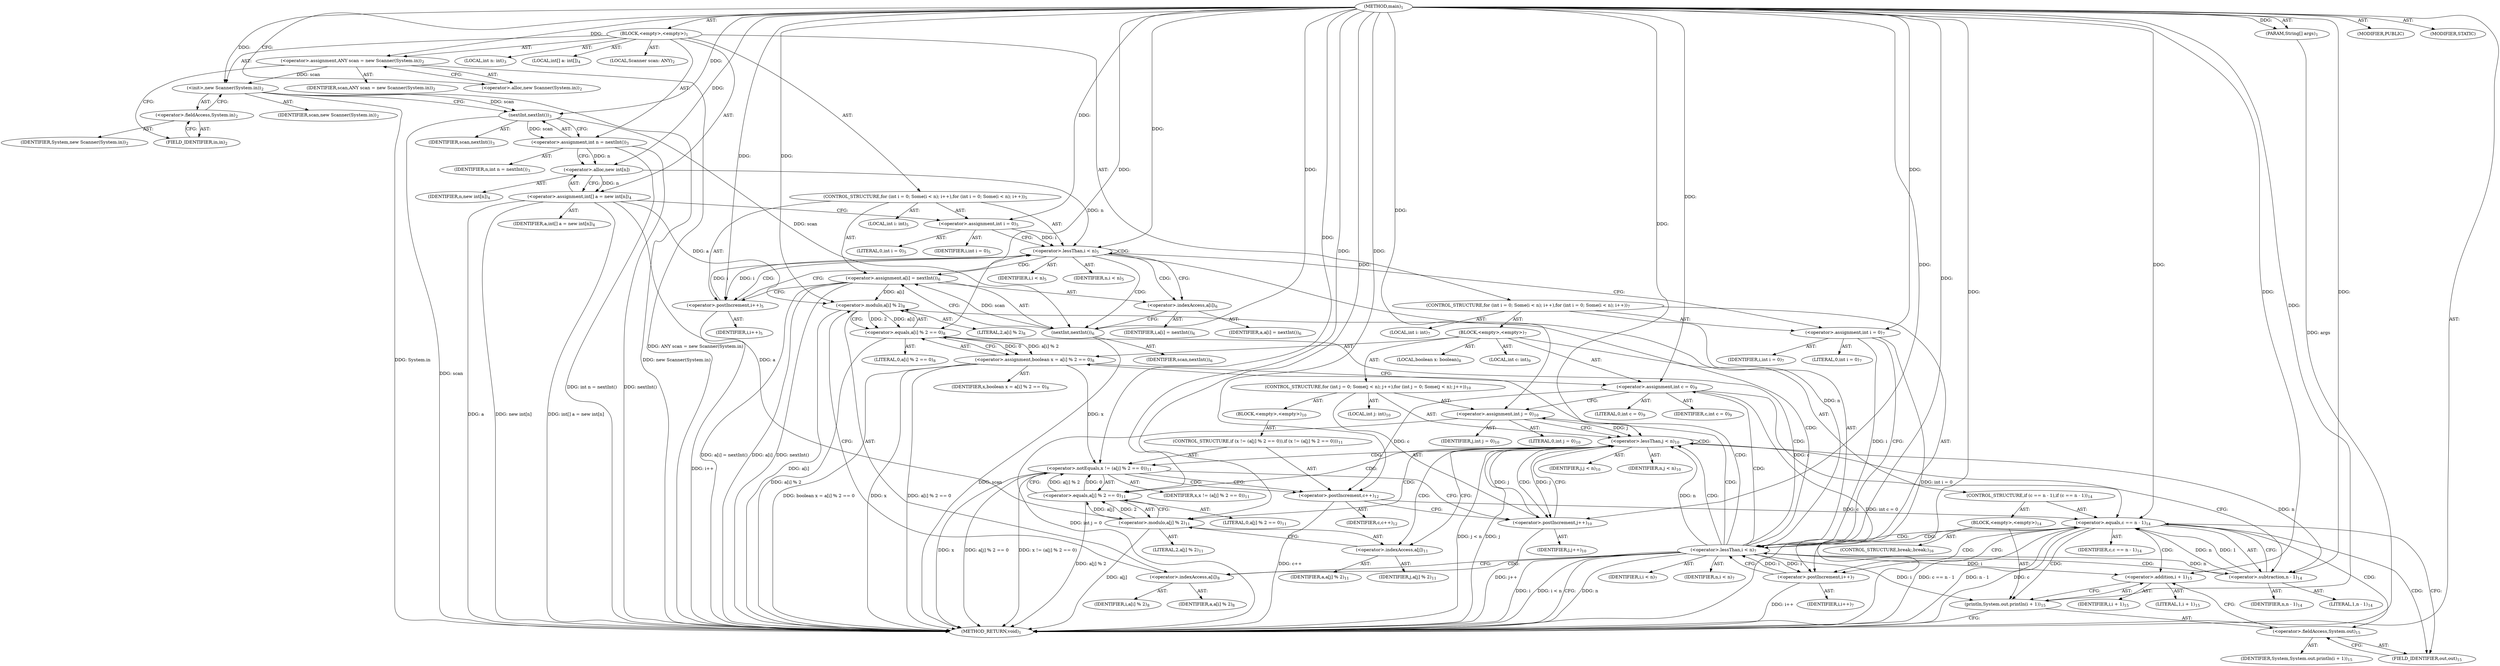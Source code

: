 digraph "main" {  
"19" [label = <(METHOD,main)<SUB>1</SUB>> ]
"20" [label = <(PARAM,String[] args)<SUB>1</SUB>> ]
"21" [label = <(BLOCK,&lt;empty&gt;,&lt;empty&gt;)<SUB>1</SUB>> ]
"4" [label = <(LOCAL,Scanner scan: ANY)<SUB>2</SUB>> ]
"22" [label = <(&lt;operator&gt;.assignment,ANY scan = new Scanner(System.in))<SUB>2</SUB>> ]
"23" [label = <(IDENTIFIER,scan,ANY scan = new Scanner(System.in))<SUB>2</SUB>> ]
"24" [label = <(&lt;operator&gt;.alloc,new Scanner(System.in))<SUB>2</SUB>> ]
"25" [label = <(&lt;init&gt;,new Scanner(System.in))<SUB>2</SUB>> ]
"3" [label = <(IDENTIFIER,scan,new Scanner(System.in))<SUB>2</SUB>> ]
"26" [label = <(&lt;operator&gt;.fieldAccess,System.in)<SUB>2</SUB>> ]
"27" [label = <(IDENTIFIER,System,new Scanner(System.in))<SUB>2</SUB>> ]
"28" [label = <(FIELD_IDENTIFIER,in,in)<SUB>2</SUB>> ]
"29" [label = <(LOCAL,int n: int)<SUB>3</SUB>> ]
"30" [label = <(&lt;operator&gt;.assignment,int n = nextInt())<SUB>3</SUB>> ]
"31" [label = <(IDENTIFIER,n,int n = nextInt())<SUB>3</SUB>> ]
"32" [label = <(nextInt,nextInt())<SUB>3</SUB>> ]
"33" [label = <(IDENTIFIER,scan,nextInt())<SUB>3</SUB>> ]
"34" [label = <(LOCAL,int[] a: int[])<SUB>4</SUB>> ]
"35" [label = <(&lt;operator&gt;.assignment,int[] a = new int[n])<SUB>4</SUB>> ]
"36" [label = <(IDENTIFIER,a,int[] a = new int[n])<SUB>4</SUB>> ]
"37" [label = <(&lt;operator&gt;.alloc,new int[n])> ]
"38" [label = <(IDENTIFIER,n,new int[n])<SUB>4</SUB>> ]
"39" [label = <(CONTROL_STRUCTURE,for (int i = 0; Some(i &lt; n); i++),for (int i = 0; Some(i &lt; n); i++))<SUB>5</SUB>> ]
"40" [label = <(LOCAL,int i: int)<SUB>5</SUB>> ]
"41" [label = <(&lt;operator&gt;.assignment,int i = 0)<SUB>5</SUB>> ]
"42" [label = <(IDENTIFIER,i,int i = 0)<SUB>5</SUB>> ]
"43" [label = <(LITERAL,0,int i = 0)<SUB>5</SUB>> ]
"44" [label = <(&lt;operator&gt;.lessThan,i &lt; n)<SUB>5</SUB>> ]
"45" [label = <(IDENTIFIER,i,i &lt; n)<SUB>5</SUB>> ]
"46" [label = <(IDENTIFIER,n,i &lt; n)<SUB>5</SUB>> ]
"47" [label = <(&lt;operator&gt;.postIncrement,i++)<SUB>5</SUB>> ]
"48" [label = <(IDENTIFIER,i,i++)<SUB>5</SUB>> ]
"49" [label = <(&lt;operator&gt;.assignment,a[i] = nextInt())<SUB>6</SUB>> ]
"50" [label = <(&lt;operator&gt;.indexAccess,a[i])<SUB>6</SUB>> ]
"51" [label = <(IDENTIFIER,a,a[i] = nextInt())<SUB>6</SUB>> ]
"52" [label = <(IDENTIFIER,i,a[i] = nextInt())<SUB>6</SUB>> ]
"53" [label = <(nextInt,nextInt())<SUB>6</SUB>> ]
"54" [label = <(IDENTIFIER,scan,nextInt())<SUB>6</SUB>> ]
"55" [label = <(CONTROL_STRUCTURE,for (int i = 0; Some(i &lt; n); i++),for (int i = 0; Some(i &lt; n); i++))<SUB>7</SUB>> ]
"56" [label = <(LOCAL,int i: int)<SUB>7</SUB>> ]
"57" [label = <(&lt;operator&gt;.assignment,int i = 0)<SUB>7</SUB>> ]
"58" [label = <(IDENTIFIER,i,int i = 0)<SUB>7</SUB>> ]
"59" [label = <(LITERAL,0,int i = 0)<SUB>7</SUB>> ]
"60" [label = <(&lt;operator&gt;.lessThan,i &lt; n)<SUB>7</SUB>> ]
"61" [label = <(IDENTIFIER,i,i &lt; n)<SUB>7</SUB>> ]
"62" [label = <(IDENTIFIER,n,i &lt; n)<SUB>7</SUB>> ]
"63" [label = <(&lt;operator&gt;.postIncrement,i++)<SUB>7</SUB>> ]
"64" [label = <(IDENTIFIER,i,i++)<SUB>7</SUB>> ]
"65" [label = <(BLOCK,&lt;empty&gt;,&lt;empty&gt;)<SUB>7</SUB>> ]
"66" [label = <(LOCAL,boolean x: boolean)<SUB>8</SUB>> ]
"67" [label = <(&lt;operator&gt;.assignment,boolean x = a[i] % 2 == 0)<SUB>8</SUB>> ]
"68" [label = <(IDENTIFIER,x,boolean x = a[i] % 2 == 0)<SUB>8</SUB>> ]
"69" [label = <(&lt;operator&gt;.equals,a[i] % 2 == 0)<SUB>8</SUB>> ]
"70" [label = <(&lt;operator&gt;.modulo,a[i] % 2)<SUB>8</SUB>> ]
"71" [label = <(&lt;operator&gt;.indexAccess,a[i])<SUB>8</SUB>> ]
"72" [label = <(IDENTIFIER,a,a[i] % 2)<SUB>8</SUB>> ]
"73" [label = <(IDENTIFIER,i,a[i] % 2)<SUB>8</SUB>> ]
"74" [label = <(LITERAL,2,a[i] % 2)<SUB>8</SUB>> ]
"75" [label = <(LITERAL,0,a[i] % 2 == 0)<SUB>8</SUB>> ]
"76" [label = <(LOCAL,int c: int)<SUB>9</SUB>> ]
"77" [label = <(&lt;operator&gt;.assignment,int c = 0)<SUB>9</SUB>> ]
"78" [label = <(IDENTIFIER,c,int c = 0)<SUB>9</SUB>> ]
"79" [label = <(LITERAL,0,int c = 0)<SUB>9</SUB>> ]
"80" [label = <(CONTROL_STRUCTURE,for (int j = 0; Some(j &lt; n); j++),for (int j = 0; Some(j &lt; n); j++))<SUB>10</SUB>> ]
"81" [label = <(LOCAL,int j: int)<SUB>10</SUB>> ]
"82" [label = <(&lt;operator&gt;.assignment,int j = 0)<SUB>10</SUB>> ]
"83" [label = <(IDENTIFIER,j,int j = 0)<SUB>10</SUB>> ]
"84" [label = <(LITERAL,0,int j = 0)<SUB>10</SUB>> ]
"85" [label = <(&lt;operator&gt;.lessThan,j &lt; n)<SUB>10</SUB>> ]
"86" [label = <(IDENTIFIER,j,j &lt; n)<SUB>10</SUB>> ]
"87" [label = <(IDENTIFIER,n,j &lt; n)<SUB>10</SUB>> ]
"88" [label = <(&lt;operator&gt;.postIncrement,j++)<SUB>10</SUB>> ]
"89" [label = <(IDENTIFIER,j,j++)<SUB>10</SUB>> ]
"90" [label = <(BLOCK,&lt;empty&gt;,&lt;empty&gt;)<SUB>10</SUB>> ]
"91" [label = <(CONTROL_STRUCTURE,if (x != (a[j] % 2 == 0)),if (x != (a[j] % 2 == 0)))<SUB>11</SUB>> ]
"92" [label = <(&lt;operator&gt;.notEquals,x != (a[j] % 2 == 0))<SUB>11</SUB>> ]
"93" [label = <(IDENTIFIER,x,x != (a[j] % 2 == 0))<SUB>11</SUB>> ]
"94" [label = <(&lt;operator&gt;.equals,a[j] % 2 == 0)<SUB>11</SUB>> ]
"95" [label = <(&lt;operator&gt;.modulo,a[j] % 2)<SUB>11</SUB>> ]
"96" [label = <(&lt;operator&gt;.indexAccess,a[j])<SUB>11</SUB>> ]
"97" [label = <(IDENTIFIER,a,a[j] % 2)<SUB>11</SUB>> ]
"98" [label = <(IDENTIFIER,j,a[j] % 2)<SUB>11</SUB>> ]
"99" [label = <(LITERAL,2,a[j] % 2)<SUB>11</SUB>> ]
"100" [label = <(LITERAL,0,a[j] % 2 == 0)<SUB>11</SUB>> ]
"101" [label = <(&lt;operator&gt;.postIncrement,c++)<SUB>12</SUB>> ]
"102" [label = <(IDENTIFIER,c,c++)<SUB>12</SUB>> ]
"103" [label = <(CONTROL_STRUCTURE,if (c == n - 1),if (c == n - 1))<SUB>14</SUB>> ]
"104" [label = <(&lt;operator&gt;.equals,c == n - 1)<SUB>14</SUB>> ]
"105" [label = <(IDENTIFIER,c,c == n - 1)<SUB>14</SUB>> ]
"106" [label = <(&lt;operator&gt;.subtraction,n - 1)<SUB>14</SUB>> ]
"107" [label = <(IDENTIFIER,n,n - 1)<SUB>14</SUB>> ]
"108" [label = <(LITERAL,1,n - 1)<SUB>14</SUB>> ]
"109" [label = <(BLOCK,&lt;empty&gt;,&lt;empty&gt;)<SUB>14</SUB>> ]
"110" [label = <(println,System.out.println(i + 1))<SUB>15</SUB>> ]
"111" [label = <(&lt;operator&gt;.fieldAccess,System.out)<SUB>15</SUB>> ]
"112" [label = <(IDENTIFIER,System,System.out.println(i + 1))<SUB>15</SUB>> ]
"113" [label = <(FIELD_IDENTIFIER,out,out)<SUB>15</SUB>> ]
"114" [label = <(&lt;operator&gt;.addition,i + 1)<SUB>15</SUB>> ]
"115" [label = <(IDENTIFIER,i,i + 1)<SUB>15</SUB>> ]
"116" [label = <(LITERAL,1,i + 1)<SUB>15</SUB>> ]
"117" [label = <(CONTROL_STRUCTURE,break;,break;)<SUB>16</SUB>> ]
"118" [label = <(MODIFIER,PUBLIC)> ]
"119" [label = <(MODIFIER,STATIC)> ]
"120" [label = <(METHOD_RETURN,void)<SUB>1</SUB>> ]
  "19" -> "20"  [ label = "AST: "] 
  "19" -> "21"  [ label = "AST: "] 
  "19" -> "118"  [ label = "AST: "] 
  "19" -> "119"  [ label = "AST: "] 
  "19" -> "120"  [ label = "AST: "] 
  "21" -> "4"  [ label = "AST: "] 
  "21" -> "22"  [ label = "AST: "] 
  "21" -> "25"  [ label = "AST: "] 
  "21" -> "29"  [ label = "AST: "] 
  "21" -> "30"  [ label = "AST: "] 
  "21" -> "34"  [ label = "AST: "] 
  "21" -> "35"  [ label = "AST: "] 
  "21" -> "39"  [ label = "AST: "] 
  "21" -> "55"  [ label = "AST: "] 
  "22" -> "23"  [ label = "AST: "] 
  "22" -> "24"  [ label = "AST: "] 
  "25" -> "3"  [ label = "AST: "] 
  "25" -> "26"  [ label = "AST: "] 
  "26" -> "27"  [ label = "AST: "] 
  "26" -> "28"  [ label = "AST: "] 
  "30" -> "31"  [ label = "AST: "] 
  "30" -> "32"  [ label = "AST: "] 
  "32" -> "33"  [ label = "AST: "] 
  "35" -> "36"  [ label = "AST: "] 
  "35" -> "37"  [ label = "AST: "] 
  "37" -> "38"  [ label = "AST: "] 
  "39" -> "40"  [ label = "AST: "] 
  "39" -> "41"  [ label = "AST: "] 
  "39" -> "44"  [ label = "AST: "] 
  "39" -> "47"  [ label = "AST: "] 
  "39" -> "49"  [ label = "AST: "] 
  "41" -> "42"  [ label = "AST: "] 
  "41" -> "43"  [ label = "AST: "] 
  "44" -> "45"  [ label = "AST: "] 
  "44" -> "46"  [ label = "AST: "] 
  "47" -> "48"  [ label = "AST: "] 
  "49" -> "50"  [ label = "AST: "] 
  "49" -> "53"  [ label = "AST: "] 
  "50" -> "51"  [ label = "AST: "] 
  "50" -> "52"  [ label = "AST: "] 
  "53" -> "54"  [ label = "AST: "] 
  "55" -> "56"  [ label = "AST: "] 
  "55" -> "57"  [ label = "AST: "] 
  "55" -> "60"  [ label = "AST: "] 
  "55" -> "63"  [ label = "AST: "] 
  "55" -> "65"  [ label = "AST: "] 
  "57" -> "58"  [ label = "AST: "] 
  "57" -> "59"  [ label = "AST: "] 
  "60" -> "61"  [ label = "AST: "] 
  "60" -> "62"  [ label = "AST: "] 
  "63" -> "64"  [ label = "AST: "] 
  "65" -> "66"  [ label = "AST: "] 
  "65" -> "67"  [ label = "AST: "] 
  "65" -> "76"  [ label = "AST: "] 
  "65" -> "77"  [ label = "AST: "] 
  "65" -> "80"  [ label = "AST: "] 
  "65" -> "103"  [ label = "AST: "] 
  "67" -> "68"  [ label = "AST: "] 
  "67" -> "69"  [ label = "AST: "] 
  "69" -> "70"  [ label = "AST: "] 
  "69" -> "75"  [ label = "AST: "] 
  "70" -> "71"  [ label = "AST: "] 
  "70" -> "74"  [ label = "AST: "] 
  "71" -> "72"  [ label = "AST: "] 
  "71" -> "73"  [ label = "AST: "] 
  "77" -> "78"  [ label = "AST: "] 
  "77" -> "79"  [ label = "AST: "] 
  "80" -> "81"  [ label = "AST: "] 
  "80" -> "82"  [ label = "AST: "] 
  "80" -> "85"  [ label = "AST: "] 
  "80" -> "88"  [ label = "AST: "] 
  "80" -> "90"  [ label = "AST: "] 
  "82" -> "83"  [ label = "AST: "] 
  "82" -> "84"  [ label = "AST: "] 
  "85" -> "86"  [ label = "AST: "] 
  "85" -> "87"  [ label = "AST: "] 
  "88" -> "89"  [ label = "AST: "] 
  "90" -> "91"  [ label = "AST: "] 
  "91" -> "92"  [ label = "AST: "] 
  "91" -> "101"  [ label = "AST: "] 
  "92" -> "93"  [ label = "AST: "] 
  "92" -> "94"  [ label = "AST: "] 
  "94" -> "95"  [ label = "AST: "] 
  "94" -> "100"  [ label = "AST: "] 
  "95" -> "96"  [ label = "AST: "] 
  "95" -> "99"  [ label = "AST: "] 
  "96" -> "97"  [ label = "AST: "] 
  "96" -> "98"  [ label = "AST: "] 
  "101" -> "102"  [ label = "AST: "] 
  "103" -> "104"  [ label = "AST: "] 
  "103" -> "109"  [ label = "AST: "] 
  "104" -> "105"  [ label = "AST: "] 
  "104" -> "106"  [ label = "AST: "] 
  "106" -> "107"  [ label = "AST: "] 
  "106" -> "108"  [ label = "AST: "] 
  "109" -> "110"  [ label = "AST: "] 
  "109" -> "117"  [ label = "AST: "] 
  "110" -> "111"  [ label = "AST: "] 
  "110" -> "114"  [ label = "AST: "] 
  "111" -> "112"  [ label = "AST: "] 
  "111" -> "113"  [ label = "AST: "] 
  "114" -> "115"  [ label = "AST: "] 
  "114" -> "116"  [ label = "AST: "] 
  "22" -> "28"  [ label = "CFG: "] 
  "25" -> "32"  [ label = "CFG: "] 
  "30" -> "37"  [ label = "CFG: "] 
  "35" -> "41"  [ label = "CFG: "] 
  "24" -> "22"  [ label = "CFG: "] 
  "26" -> "25"  [ label = "CFG: "] 
  "32" -> "30"  [ label = "CFG: "] 
  "37" -> "35"  [ label = "CFG: "] 
  "41" -> "44"  [ label = "CFG: "] 
  "44" -> "50"  [ label = "CFG: "] 
  "44" -> "57"  [ label = "CFG: "] 
  "47" -> "44"  [ label = "CFG: "] 
  "49" -> "47"  [ label = "CFG: "] 
  "57" -> "60"  [ label = "CFG: "] 
  "60" -> "120"  [ label = "CFG: "] 
  "60" -> "71"  [ label = "CFG: "] 
  "63" -> "60"  [ label = "CFG: "] 
  "28" -> "26"  [ label = "CFG: "] 
  "50" -> "53"  [ label = "CFG: "] 
  "53" -> "49"  [ label = "CFG: "] 
  "67" -> "77"  [ label = "CFG: "] 
  "77" -> "82"  [ label = "CFG: "] 
  "69" -> "67"  [ label = "CFG: "] 
  "82" -> "85"  [ label = "CFG: "] 
  "85" -> "96"  [ label = "CFG: "] 
  "85" -> "106"  [ label = "CFG: "] 
  "88" -> "85"  [ label = "CFG: "] 
  "104" -> "113"  [ label = "CFG: "] 
  "104" -> "63"  [ label = "CFG: "] 
  "70" -> "69"  [ label = "CFG: "] 
  "106" -> "104"  [ label = "CFG: "] 
  "110" -> "120"  [ label = "CFG: "] 
  "71" -> "70"  [ label = "CFG: "] 
  "92" -> "101"  [ label = "CFG: "] 
  "92" -> "88"  [ label = "CFG: "] 
  "101" -> "88"  [ label = "CFG: "] 
  "111" -> "114"  [ label = "CFG: "] 
  "114" -> "110"  [ label = "CFG: "] 
  "94" -> "92"  [ label = "CFG: "] 
  "113" -> "111"  [ label = "CFG: "] 
  "95" -> "94"  [ label = "CFG: "] 
  "96" -> "95"  [ label = "CFG: "] 
  "19" -> "24"  [ label = "CFG: "] 
  "20" -> "120"  [ label = "DDG: args"] 
  "22" -> "120"  [ label = "DDG: ANY scan = new Scanner(System.in)"] 
  "25" -> "120"  [ label = "DDG: System.in"] 
  "25" -> "120"  [ label = "DDG: new Scanner(System.in)"] 
  "32" -> "120"  [ label = "DDG: scan"] 
  "30" -> "120"  [ label = "DDG: nextInt()"] 
  "30" -> "120"  [ label = "DDG: int n = nextInt()"] 
  "35" -> "120"  [ label = "DDG: a"] 
  "35" -> "120"  [ label = "DDG: new int[n]"] 
  "35" -> "120"  [ label = "DDG: int[] a = new int[n]"] 
  "57" -> "120"  [ label = "DDG: int i = 0"] 
  "60" -> "120"  [ label = "DDG: i"] 
  "60" -> "120"  [ label = "DDG: n"] 
  "60" -> "120"  [ label = "DDG: i &lt; n"] 
  "67" -> "120"  [ label = "DDG: x"] 
  "70" -> "120"  [ label = "DDG: a[i]"] 
  "69" -> "120"  [ label = "DDG: a[i] % 2"] 
  "67" -> "120"  [ label = "DDG: a[i] % 2 == 0"] 
  "67" -> "120"  [ label = "DDG: boolean x = a[i] % 2 == 0"] 
  "77" -> "120"  [ label = "DDG: int c = 0"] 
  "82" -> "120"  [ label = "DDG: int j = 0"] 
  "85" -> "120"  [ label = "DDG: j"] 
  "85" -> "120"  [ label = "DDG: j &lt; n"] 
  "104" -> "120"  [ label = "DDG: c"] 
  "104" -> "120"  [ label = "DDG: n - 1"] 
  "104" -> "120"  [ label = "DDG: c == n - 1"] 
  "63" -> "120"  [ label = "DDG: i++"] 
  "92" -> "120"  [ label = "DDG: x"] 
  "95" -> "120"  [ label = "DDG: a[j]"] 
  "94" -> "120"  [ label = "DDG: a[j] % 2"] 
  "92" -> "120"  [ label = "DDG: a[j] % 2 == 0"] 
  "92" -> "120"  [ label = "DDG: x != (a[j] % 2 == 0)"] 
  "101" -> "120"  [ label = "DDG: c++"] 
  "88" -> "120"  [ label = "DDG: j++"] 
  "49" -> "120"  [ label = "DDG: a[i]"] 
  "53" -> "120"  [ label = "DDG: scan"] 
  "49" -> "120"  [ label = "DDG: nextInt()"] 
  "49" -> "120"  [ label = "DDG: a[i] = nextInt()"] 
  "47" -> "120"  [ label = "DDG: i++"] 
  "19" -> "20"  [ label = "DDG: "] 
  "19" -> "22"  [ label = "DDG: "] 
  "32" -> "30"  [ label = "DDG: scan"] 
  "37" -> "35"  [ label = "DDG: n"] 
  "22" -> "25"  [ label = "DDG: scan"] 
  "19" -> "25"  [ label = "DDG: "] 
  "19" -> "41"  [ label = "DDG: "] 
  "53" -> "49"  [ label = "DDG: scan"] 
  "19" -> "57"  [ label = "DDG: "] 
  "25" -> "32"  [ label = "DDG: scan"] 
  "19" -> "32"  [ label = "DDG: "] 
  "30" -> "37"  [ label = "DDG: n"] 
  "19" -> "37"  [ label = "DDG: "] 
  "41" -> "44"  [ label = "DDG: i"] 
  "47" -> "44"  [ label = "DDG: i"] 
  "19" -> "44"  [ label = "DDG: "] 
  "37" -> "44"  [ label = "DDG: n"] 
  "44" -> "47"  [ label = "DDG: i"] 
  "19" -> "47"  [ label = "DDG: "] 
  "57" -> "60"  [ label = "DDG: i"] 
  "63" -> "60"  [ label = "DDG: i"] 
  "19" -> "60"  [ label = "DDG: "] 
  "44" -> "60"  [ label = "DDG: n"] 
  "106" -> "60"  [ label = "DDG: n"] 
  "60" -> "63"  [ label = "DDG: i"] 
  "19" -> "63"  [ label = "DDG: "] 
  "69" -> "67"  [ label = "DDG: a[i] % 2"] 
  "69" -> "67"  [ label = "DDG: 0"] 
  "19" -> "77"  [ label = "DDG: "] 
  "32" -> "53"  [ label = "DDG: scan"] 
  "19" -> "53"  [ label = "DDG: "] 
  "19" -> "82"  [ label = "DDG: "] 
  "70" -> "69"  [ label = "DDG: a[i]"] 
  "70" -> "69"  [ label = "DDG: 2"] 
  "19" -> "69"  [ label = "DDG: "] 
  "82" -> "85"  [ label = "DDG: j"] 
  "88" -> "85"  [ label = "DDG: j"] 
  "19" -> "85"  [ label = "DDG: "] 
  "60" -> "85"  [ label = "DDG: n"] 
  "85" -> "88"  [ label = "DDG: j"] 
  "19" -> "88"  [ label = "DDG: "] 
  "77" -> "104"  [ label = "DDG: c"] 
  "101" -> "104"  [ label = "DDG: c"] 
  "19" -> "104"  [ label = "DDG: "] 
  "106" -> "104"  [ label = "DDG: n"] 
  "106" -> "104"  [ label = "DDG: 1"] 
  "35" -> "70"  [ label = "DDG: a"] 
  "49" -> "70"  [ label = "DDG: a[i]"] 
  "19" -> "70"  [ label = "DDG: "] 
  "85" -> "106"  [ label = "DDG: n"] 
  "19" -> "106"  [ label = "DDG: "] 
  "60" -> "110"  [ label = "DDG: i"] 
  "19" -> "110"  [ label = "DDG: "] 
  "67" -> "92"  [ label = "DDG: x"] 
  "19" -> "92"  [ label = "DDG: "] 
  "94" -> "92"  [ label = "DDG: a[j] % 2"] 
  "94" -> "92"  [ label = "DDG: 0"] 
  "77" -> "101"  [ label = "DDG: c"] 
  "19" -> "101"  [ label = "DDG: "] 
  "60" -> "114"  [ label = "DDG: i"] 
  "19" -> "114"  [ label = "DDG: "] 
  "95" -> "94"  [ label = "DDG: a[j]"] 
  "95" -> "94"  [ label = "DDG: 2"] 
  "19" -> "94"  [ label = "DDG: "] 
  "35" -> "95"  [ label = "DDG: a"] 
  "19" -> "95"  [ label = "DDG: "] 
  "44" -> "47"  [ label = "CDG: "] 
  "44" -> "49"  [ label = "CDG: "] 
  "44" -> "50"  [ label = "CDG: "] 
  "44" -> "44"  [ label = "CDG: "] 
  "44" -> "53"  [ label = "CDG: "] 
  "60" -> "77"  [ label = "CDG: "] 
  "60" -> "85"  [ label = "CDG: "] 
  "60" -> "69"  [ label = "CDG: "] 
  "60" -> "67"  [ label = "CDG: "] 
  "60" -> "104"  [ label = "CDG: "] 
  "60" -> "106"  [ label = "CDG: "] 
  "60" -> "82"  [ label = "CDG: "] 
  "60" -> "71"  [ label = "CDG: "] 
  "60" -> "70"  [ label = "CDG: "] 
  "85" -> "94"  [ label = "CDG: "] 
  "85" -> "96"  [ label = "CDG: "] 
  "85" -> "85"  [ label = "CDG: "] 
  "85" -> "95"  [ label = "CDG: "] 
  "85" -> "92"  [ label = "CDG: "] 
  "85" -> "88"  [ label = "CDG: "] 
  "104" -> "60"  [ label = "CDG: "] 
  "104" -> "113"  [ label = "CDG: "] 
  "104" -> "114"  [ label = "CDG: "] 
  "104" -> "110"  [ label = "CDG: "] 
  "104" -> "63"  [ label = "CDG: "] 
  "104" -> "111"  [ label = "CDG: "] 
  "92" -> "101"  [ label = "CDG: "] 
}
